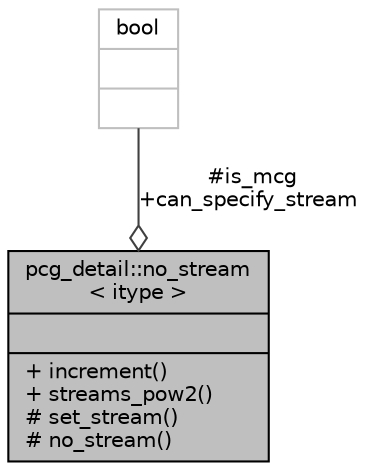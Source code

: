digraph "pcg_detail::no_stream&lt; itype &gt;"
{
 // LATEX_PDF_SIZE
  edge [fontname="Helvetica",fontsize="10",labelfontname="Helvetica",labelfontsize="10"];
  node [fontname="Helvetica",fontsize="10",shape=record];
  Node1 [label="{pcg_detail::no_stream\l\< itype \>\n||+ increment()\l+ streams_pow2()\l# set_stream()\l# no_stream()\l}",height=0.2,width=0.4,color="black", fillcolor="grey75", style="filled", fontcolor="black",tooltip=" "];
  Node2 -> Node1 [color="grey25",fontsize="10",style="solid",label=" #is_mcg\n+can_specify_stream" ,arrowhead="odiamond",fontname="Helvetica"];
  Node2 [label="{bool\n||}",height=0.2,width=0.4,color="grey75", fillcolor="white", style="filled",tooltip=" "];
}
